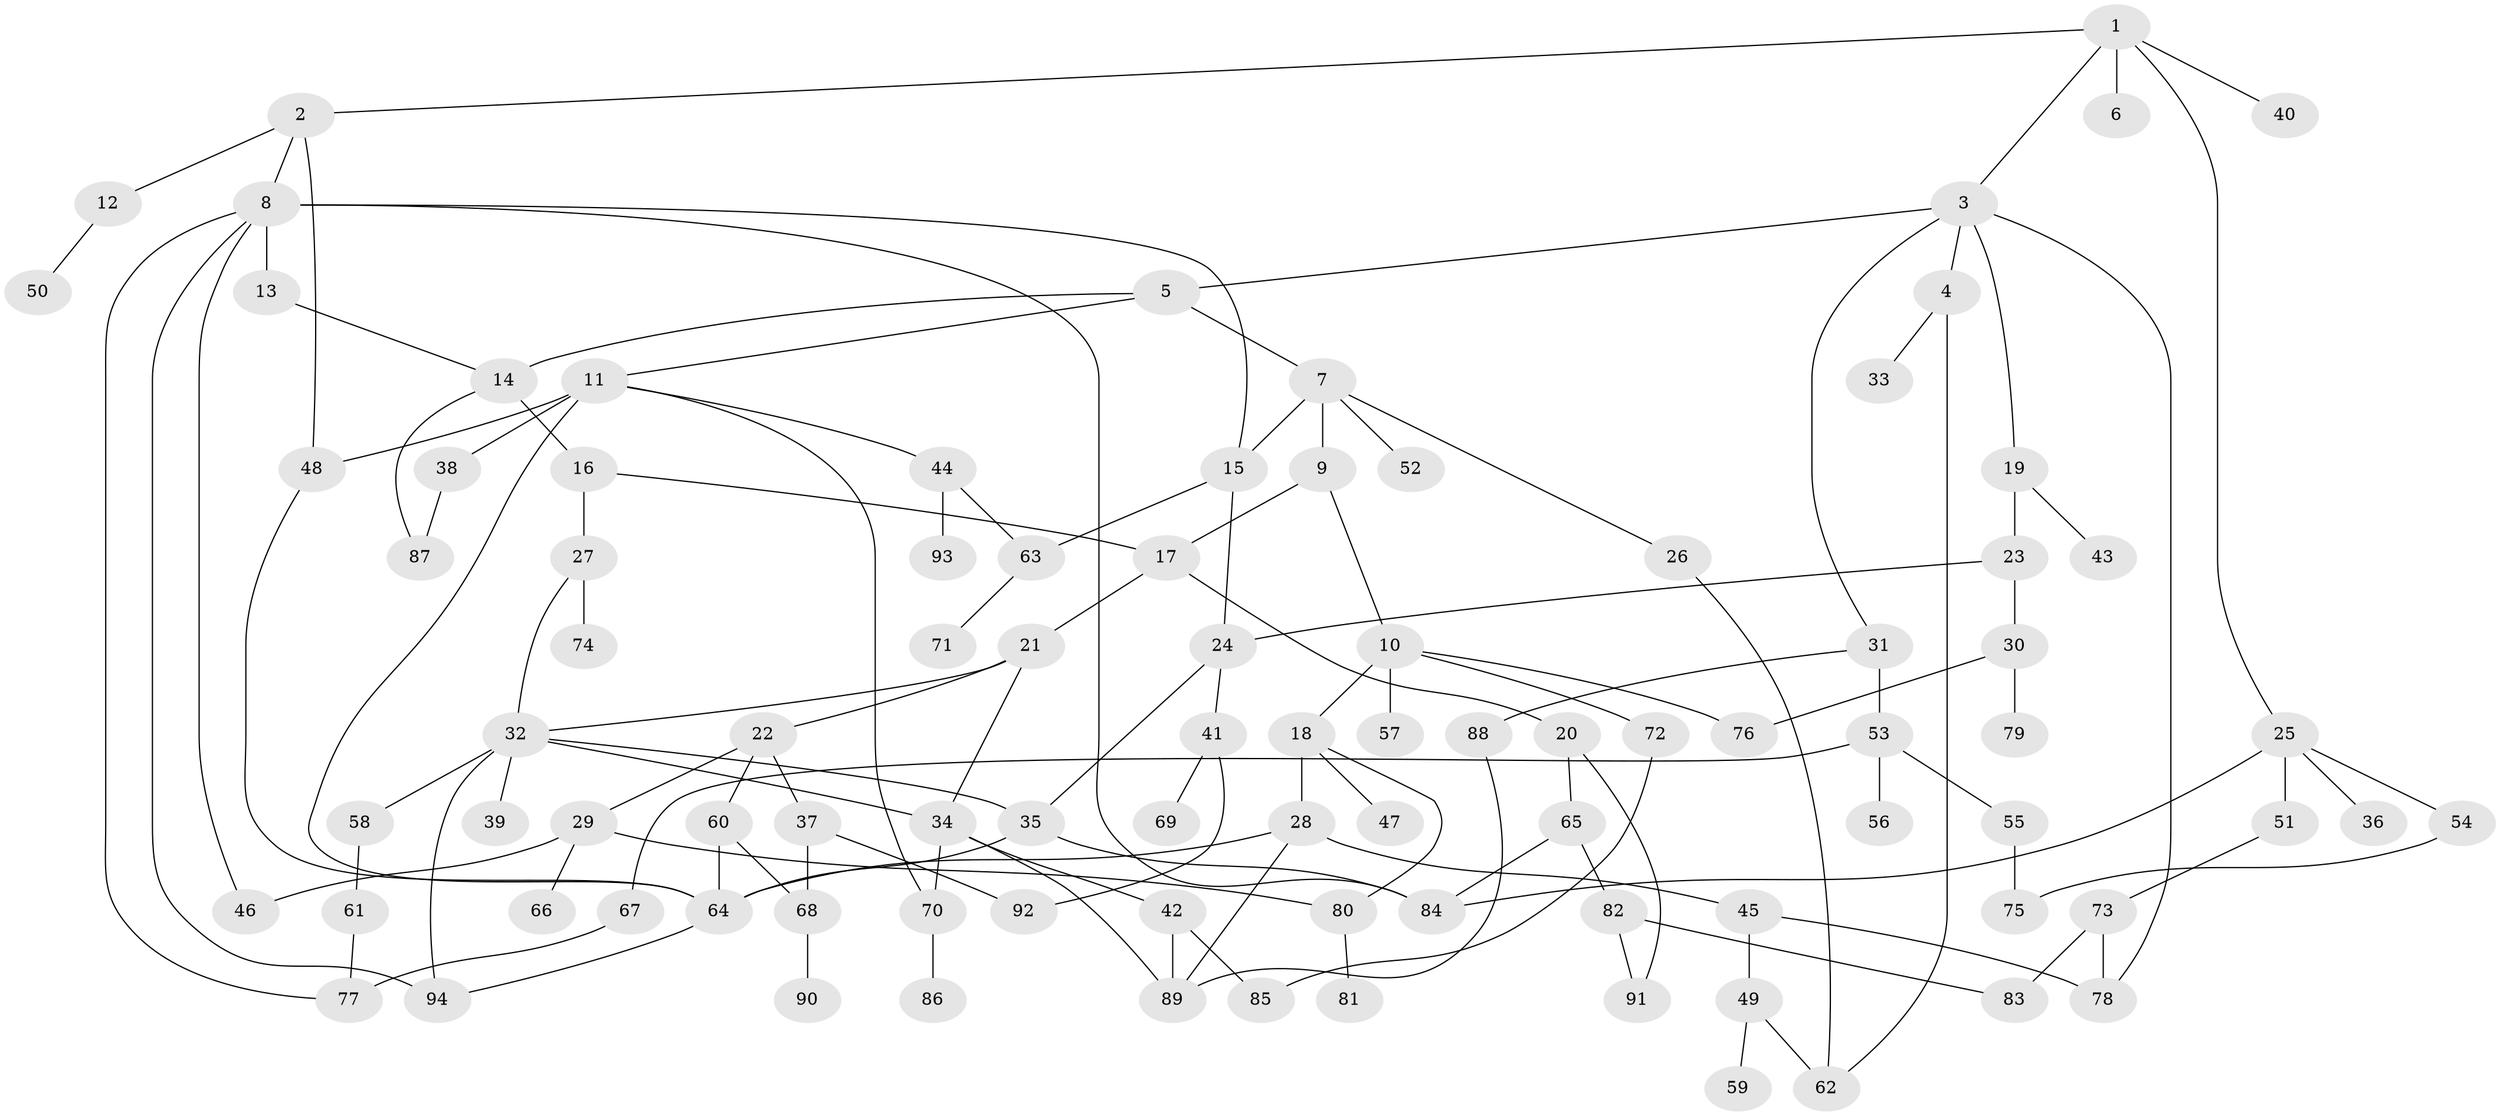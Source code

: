 // Generated by graph-tools (version 1.1) at 2025/42/03/09/25 04:42:27]
// undirected, 94 vertices, 131 edges
graph export_dot {
graph [start="1"]
  node [color=gray90,style=filled];
  1;
  2;
  3;
  4;
  5;
  6;
  7;
  8;
  9;
  10;
  11;
  12;
  13;
  14;
  15;
  16;
  17;
  18;
  19;
  20;
  21;
  22;
  23;
  24;
  25;
  26;
  27;
  28;
  29;
  30;
  31;
  32;
  33;
  34;
  35;
  36;
  37;
  38;
  39;
  40;
  41;
  42;
  43;
  44;
  45;
  46;
  47;
  48;
  49;
  50;
  51;
  52;
  53;
  54;
  55;
  56;
  57;
  58;
  59;
  60;
  61;
  62;
  63;
  64;
  65;
  66;
  67;
  68;
  69;
  70;
  71;
  72;
  73;
  74;
  75;
  76;
  77;
  78;
  79;
  80;
  81;
  82;
  83;
  84;
  85;
  86;
  87;
  88;
  89;
  90;
  91;
  92;
  93;
  94;
  1 -- 2;
  1 -- 3;
  1 -- 6;
  1 -- 25;
  1 -- 40;
  2 -- 8;
  2 -- 12;
  2 -- 48;
  3 -- 4;
  3 -- 5;
  3 -- 19;
  3 -- 31;
  3 -- 78;
  4 -- 33;
  4 -- 62;
  5 -- 7;
  5 -- 11;
  5 -- 14;
  7 -- 9;
  7 -- 15;
  7 -- 26;
  7 -- 52;
  8 -- 13;
  8 -- 46;
  8 -- 77;
  8 -- 84;
  8 -- 94;
  8 -- 15;
  9 -- 10;
  9 -- 17;
  10 -- 18;
  10 -- 57;
  10 -- 72;
  10 -- 76;
  11 -- 38;
  11 -- 44;
  11 -- 48;
  11 -- 64;
  11 -- 70;
  12 -- 50;
  13 -- 14;
  14 -- 16;
  14 -- 87;
  15 -- 24;
  15 -- 63;
  16 -- 27;
  16 -- 17;
  17 -- 20;
  17 -- 21;
  18 -- 28;
  18 -- 47;
  18 -- 80;
  19 -- 23;
  19 -- 43;
  20 -- 65;
  20 -- 91;
  21 -- 22;
  21 -- 34;
  21 -- 32;
  22 -- 29;
  22 -- 37;
  22 -- 60;
  23 -- 30;
  23 -- 24;
  24 -- 41;
  24 -- 35;
  25 -- 36;
  25 -- 51;
  25 -- 54;
  25 -- 84;
  26 -- 62;
  27 -- 32;
  27 -- 74;
  28 -- 45;
  28 -- 89;
  28 -- 64;
  29 -- 66;
  29 -- 80;
  29 -- 46;
  30 -- 76;
  30 -- 79;
  31 -- 53;
  31 -- 88;
  32 -- 34;
  32 -- 35;
  32 -- 39;
  32 -- 58;
  32 -- 94;
  34 -- 42;
  34 -- 70;
  34 -- 89;
  35 -- 64;
  35 -- 84;
  37 -- 68;
  37 -- 92;
  38 -- 87;
  41 -- 69;
  41 -- 92;
  42 -- 89;
  42 -- 85;
  44 -- 93;
  44 -- 63;
  45 -- 49;
  45 -- 78;
  48 -- 64;
  49 -- 59;
  49 -- 62;
  51 -- 73;
  53 -- 55;
  53 -- 56;
  53 -- 67;
  54 -- 75;
  55 -- 75;
  58 -- 61;
  60 -- 64;
  60 -- 68;
  61 -- 77;
  63 -- 71;
  64 -- 94;
  65 -- 82;
  65 -- 84;
  67 -- 77;
  68 -- 90;
  70 -- 86;
  72 -- 85;
  73 -- 78;
  73 -- 83;
  80 -- 81;
  82 -- 91;
  82 -- 83;
  88 -- 89;
}
